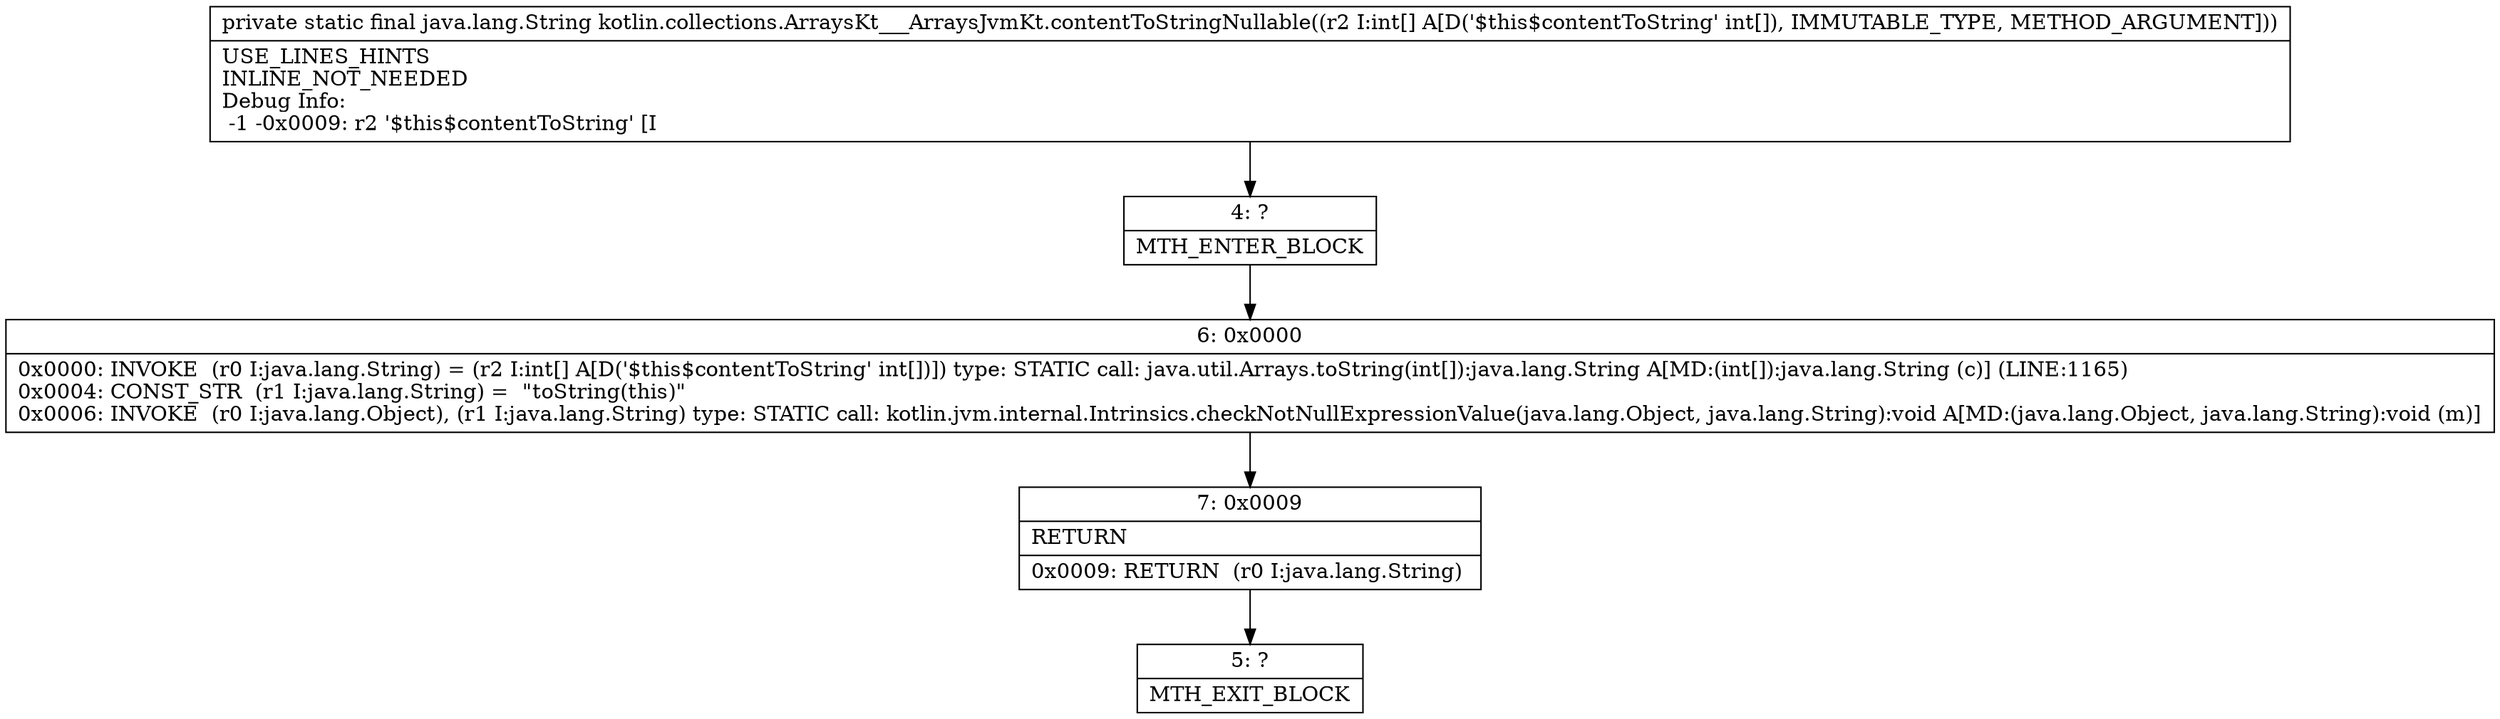 digraph "CFG forkotlin.collections.ArraysKt___ArraysJvmKt.contentToStringNullable([I)Ljava\/lang\/String;" {
Node_4 [shape=record,label="{4\:\ ?|MTH_ENTER_BLOCK\l}"];
Node_6 [shape=record,label="{6\:\ 0x0000|0x0000: INVOKE  (r0 I:java.lang.String) = (r2 I:int[] A[D('$this$contentToString' int[])]) type: STATIC call: java.util.Arrays.toString(int[]):java.lang.String A[MD:(int[]):java.lang.String (c)] (LINE:1165)\l0x0004: CONST_STR  (r1 I:java.lang.String) =  \"toString(this)\" \l0x0006: INVOKE  (r0 I:java.lang.Object), (r1 I:java.lang.String) type: STATIC call: kotlin.jvm.internal.Intrinsics.checkNotNullExpressionValue(java.lang.Object, java.lang.String):void A[MD:(java.lang.Object, java.lang.String):void (m)]\l}"];
Node_7 [shape=record,label="{7\:\ 0x0009|RETURN\l|0x0009: RETURN  (r0 I:java.lang.String) \l}"];
Node_5 [shape=record,label="{5\:\ ?|MTH_EXIT_BLOCK\l}"];
MethodNode[shape=record,label="{private static final java.lang.String kotlin.collections.ArraysKt___ArraysJvmKt.contentToStringNullable((r2 I:int[] A[D('$this$contentToString' int[]), IMMUTABLE_TYPE, METHOD_ARGUMENT]))  | USE_LINES_HINTS\lINLINE_NOT_NEEDED\lDebug Info:\l  \-1 \-0x0009: r2 '$this$contentToString' [I\l}"];
MethodNode -> Node_4;Node_4 -> Node_6;
Node_6 -> Node_7;
Node_7 -> Node_5;
}

